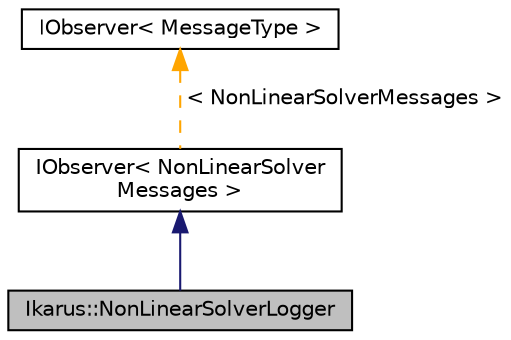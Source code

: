 digraph "Ikarus::NonLinearSolverLogger"
{
 // LATEX_PDF_SIZE
  edge [fontname="Helvetica",fontsize="10",labelfontname="Helvetica",labelfontsize="10"];
  node [fontname="Helvetica",fontsize="10",shape=record];
  Node1 [label="Ikarus::NonLinearSolverLogger",height=0.2,width=0.4,color="black", fillcolor="grey75", style="filled", fontcolor="black",tooltip=" "];
  Node2 -> Node1 [dir="back",color="midnightblue",fontsize="10",style="solid",fontname="Helvetica"];
  Node2 [label="IObserver\< NonLinearSolver\lMessages \>",height=0.2,width=0.4,color="black", fillcolor="white", style="filled",URL="$d9/d6e/a01409.html",tooltip=" "];
  Node3 -> Node2 [dir="back",color="orange",fontsize="10",style="dashed",label=" \< NonLinearSolverMessages \>" ,fontname="Helvetica"];
  Node3 [label="IObserver\< MessageType \>",height=0.2,width=0.4,color="black", fillcolor="white", style="filled",URL="$d9/d6e/a01409.html",tooltip=" "];
}
